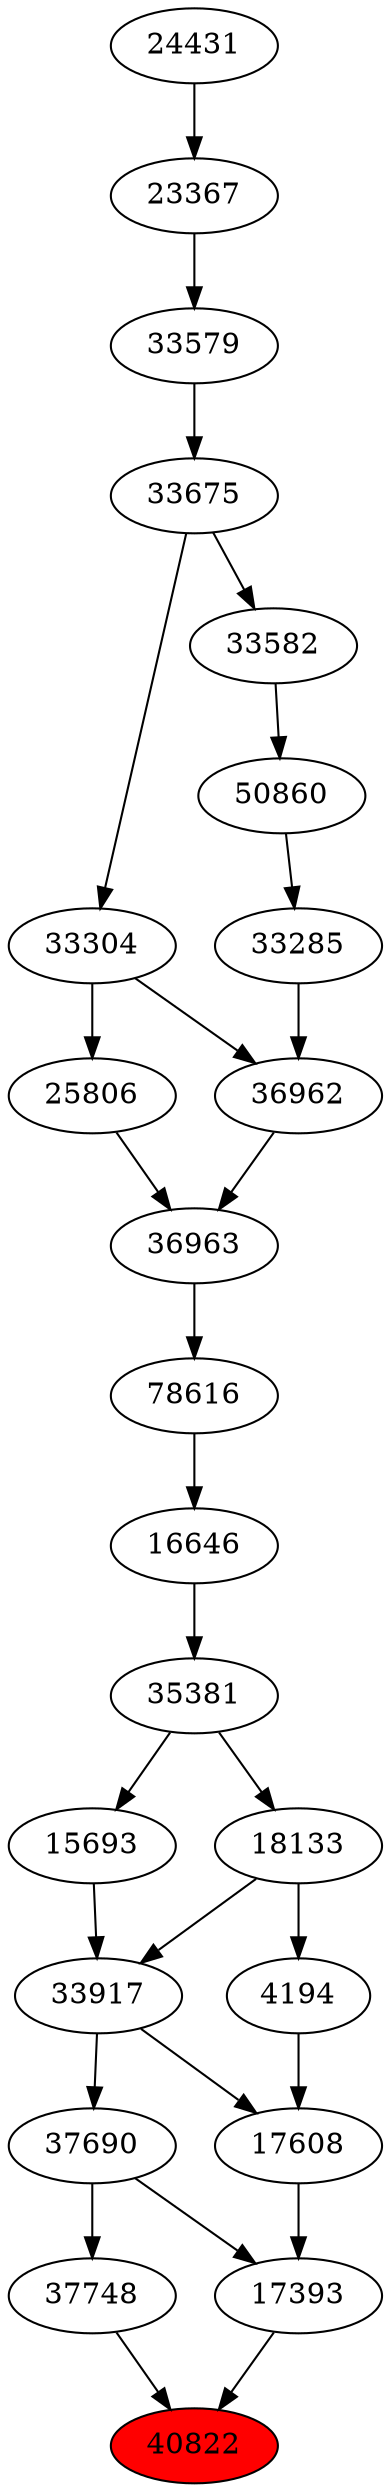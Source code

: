 strict digraph{ 
40822 [label="40822" fillcolor=red style=filled]
17393 -> 40822
37748 -> 40822
17393 [label="17393"]
37690 -> 17393
17608 -> 17393
37748 [label="37748"]
37690 -> 37748
37690 [label="37690"]
33917 -> 37690
17608 [label="17608"]
33917 -> 17608
4194 -> 17608
33917 [label="33917"]
15693 -> 33917
18133 -> 33917
4194 [label="4194"]
18133 -> 4194
15693 [label="15693"]
35381 -> 15693
18133 [label="18133"]
35381 -> 18133
35381 [label="35381"]
16646 -> 35381
16646 [label="16646"]
78616 -> 16646
78616 [label="78616"]
36963 -> 78616
36963 [label="36963"]
36962 -> 36963
25806 -> 36963
36962 [label="36962"]
33285 -> 36962
33304 -> 36962
25806 [label="25806"]
33304 -> 25806
33285 [label="33285"]
50860 -> 33285
33304 [label="33304"]
33675 -> 33304
50860 [label="50860"]
33582 -> 50860
33675 [label="33675"]
33579 -> 33675
33582 [label="33582"]
33675 -> 33582
33579 [label="33579"]
23367 -> 33579
23367 [label="23367"]
24431 -> 23367
24431 [label="24431"]
}
